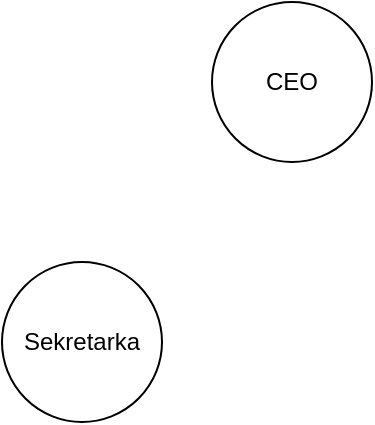 <mxfile version="22.1.18" type="github">
  <diagram name="Page-1" id="eQUrBIrdlZTGklinbN4t">
    <mxGraphModel dx="1434" dy="795" grid="1" gridSize="10" guides="1" tooltips="1" connect="1" arrows="1" fold="1" page="1" pageScale="1" pageWidth="850" pageHeight="1100" math="0" shadow="0">
      <root>
        <mxCell id="0" />
        <mxCell id="1" parent="0" />
        <mxCell id="4WfFk2tCFXEiUDCCFnCd-26" value="CEO" style="ellipse;whiteSpace=wrap;html=1;aspect=fixed;" vertex="1" parent="1">
          <mxGeometry x="385" y="100" width="80" height="80" as="geometry" />
        </mxCell>
        <mxCell id="4WfFk2tCFXEiUDCCFnCd-27" value="Sekretarka" style="ellipse;whiteSpace=wrap;html=1;aspect=fixed;" vertex="1" parent="1">
          <mxGeometry x="280" y="230" width="80" height="80" as="geometry" />
        </mxCell>
      </root>
    </mxGraphModel>
  </diagram>
</mxfile>
